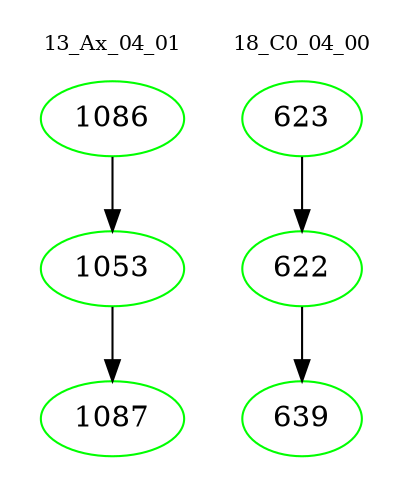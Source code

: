 digraph{
subgraph cluster_0 {
color = white
label = "13_Ax_04_01";
fontsize=10;
T0_1086 [label="1086", color="green"]
T0_1086 -> T0_1053 [color="black"]
T0_1053 [label="1053", color="green"]
T0_1053 -> T0_1087 [color="black"]
T0_1087 [label="1087", color="green"]
}
subgraph cluster_1 {
color = white
label = "18_C0_04_00";
fontsize=10;
T1_623 [label="623", color="green"]
T1_623 -> T1_622 [color="black"]
T1_622 [label="622", color="green"]
T1_622 -> T1_639 [color="black"]
T1_639 [label="639", color="green"]
}
}
